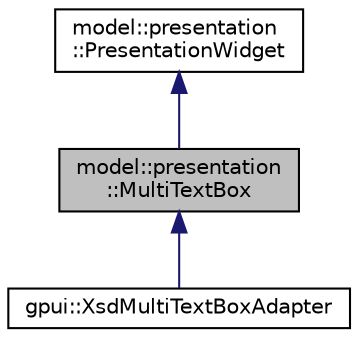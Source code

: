 digraph "model::presentation::MultiTextBox"
{
 // LATEX_PDF_SIZE
  edge [fontname="Helvetica",fontsize="10",labelfontname="Helvetica",labelfontsize="10"];
  node [fontname="Helvetica",fontsize="10",shape=record];
  Node1 [label="model::presentation\l::MultiTextBox",height=0.2,width=0.4,color="black", fillcolor="grey75", style="filled", fontcolor="black",tooltip="The MultiTextBox class represents a multi-line textbox display element. Can be associated with a mult..."];
  Node2 -> Node1 [dir="back",color="midnightblue",fontsize="10",style="solid",fontname="Helvetica"];
  Node2 [label="model::presentation\l::PresentationWidget",height=0.2,width=0.4,color="black", fillcolor="white", style="filled",URL="$classmodel_1_1presentation_1_1_presentation_widget.html",tooltip="The PresentationWidget class base class for all widgets supported by ADMX/ADML format."];
  Node1 -> Node3 [dir="back",color="midnightblue",fontsize="10",style="solid",fontname="Helvetica"];
  Node3 [label="gpui::XsdMultiTextBoxAdapter",height=0.2,width=0.4,color="black", fillcolor="white", style="filled",URL="$classgpui_1_1_xsd_multi_text_box_adapter.html",tooltip=" "];
}
